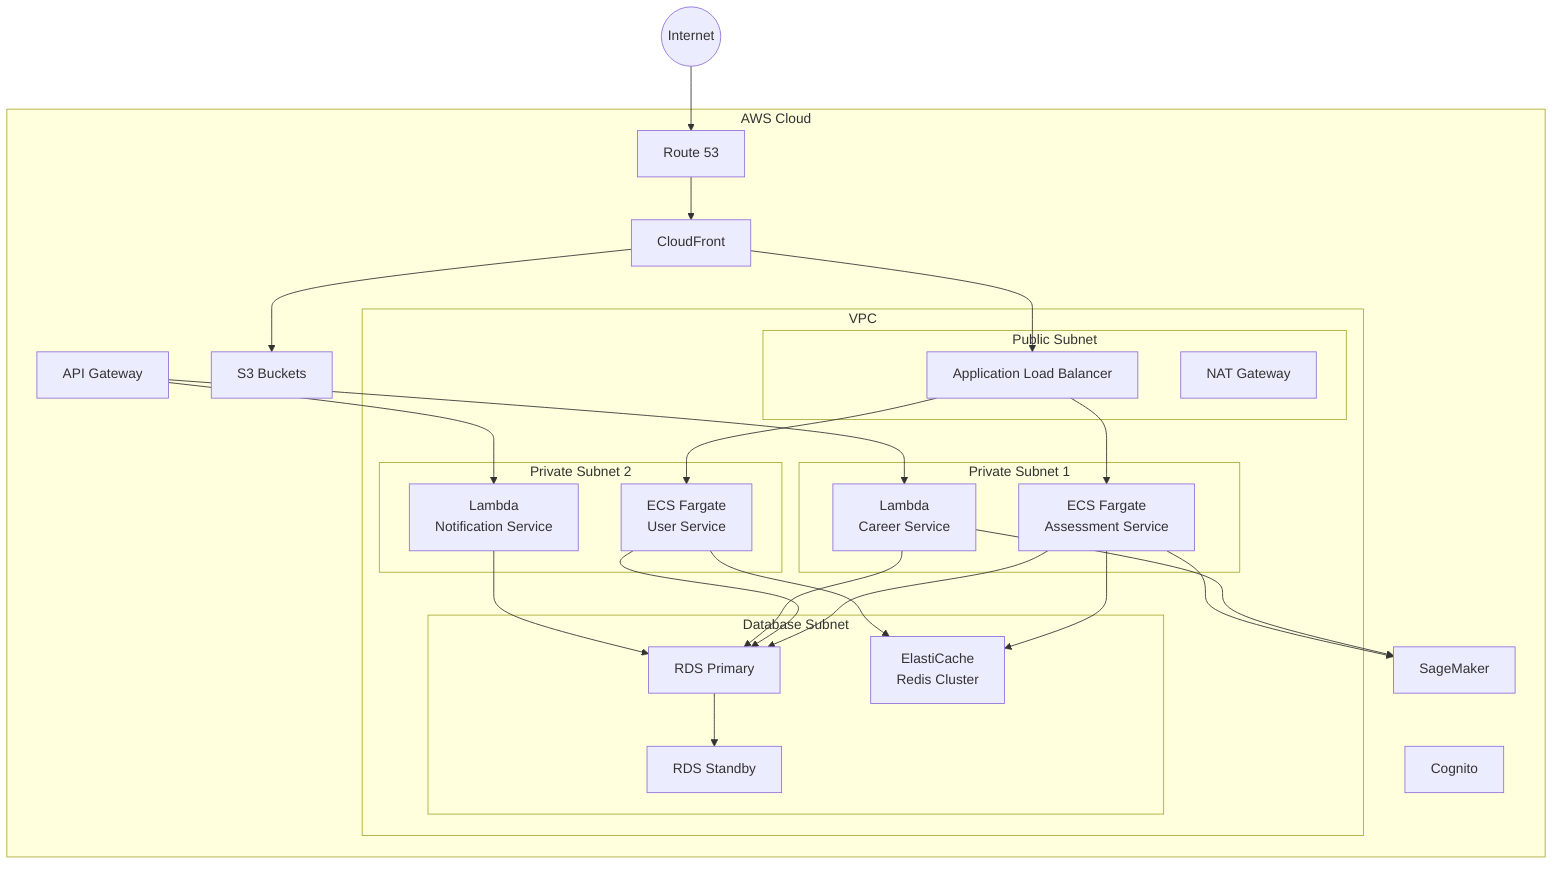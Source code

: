 graph TB
    subgraph "AWS Cloud"
        subgraph "VPC"
            subgraph "Public Subnet"
                ALB["Application Load Balancer"]
                NAT["NAT Gateway"]
            end
            
            subgraph "Private Subnet 1"
                ECS1["ECS Fargate\nAssessment Service"]
                Lambda1["Lambda\nCareer Service"]
            end
            
            subgraph "Private Subnet 2"
                ECS2["ECS Fargate\nUser Service"]
                Lambda2["Lambda\nNotification Service"]
            end
            
            subgraph "Database Subnet"
                RDS["RDS Primary"]
                RDSStandby["RDS Standby"]
                ElastiCache["ElastiCache\nRedis Cluster"]
            end
        end
        
        Route53["Route 53"]
        CloudFront["CloudFront"]
        S3["S3 Buckets"]
        
        Cognito["Cognito"]
        APIGW["API Gateway"]
        
        SageMaker["SageMaker"]
    end
    
    Internet((Internet)) --> Route53
    Route53 --> CloudFront
    CloudFront --> S3
    CloudFront --> ALB
    
    APIGW --> Lambda1
    APIGW --> Lambda2
    
    ALB --> ECS1
    ALB --> ECS2
    
    ECS1 --> RDS
    ECS2 --> RDS
    Lambda1 --> RDS
    Lambda2 --> RDS
    
    RDS --> RDSStandby
    
    ECS1 --> ElastiCache
    ECS2 --> ElastiCache
    
    Lambda1 --> SageMaker
    ECS1 --> SageMaker